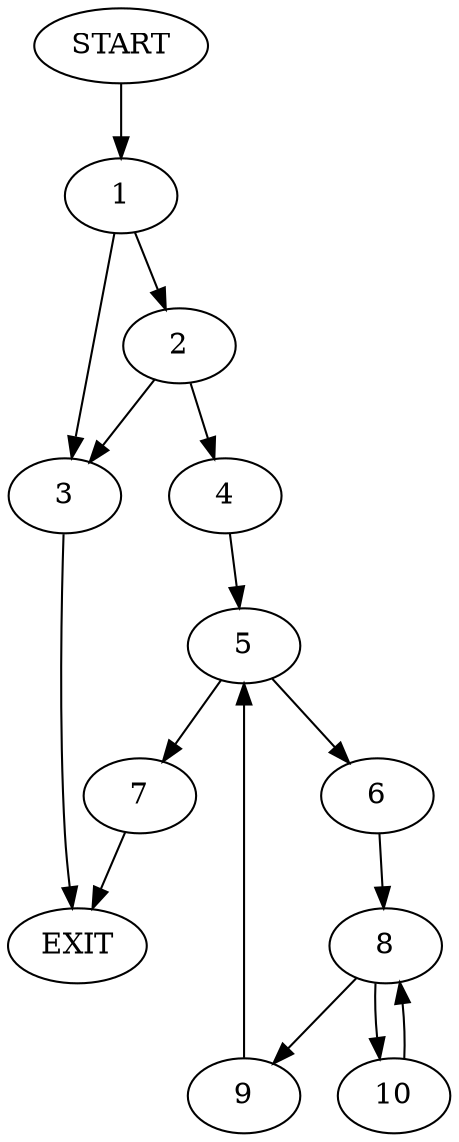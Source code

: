 digraph {
0 [label="START"]
11 [label="EXIT"]
0 -> 1
1 -> 2
1 -> 3
2 -> 3
2 -> 4
3 -> 11
4 -> 5
5 -> 6
5 -> 7
6 -> 8
7 -> 11
8 -> 9
8 -> 10
10 -> 8
9 -> 5
}
